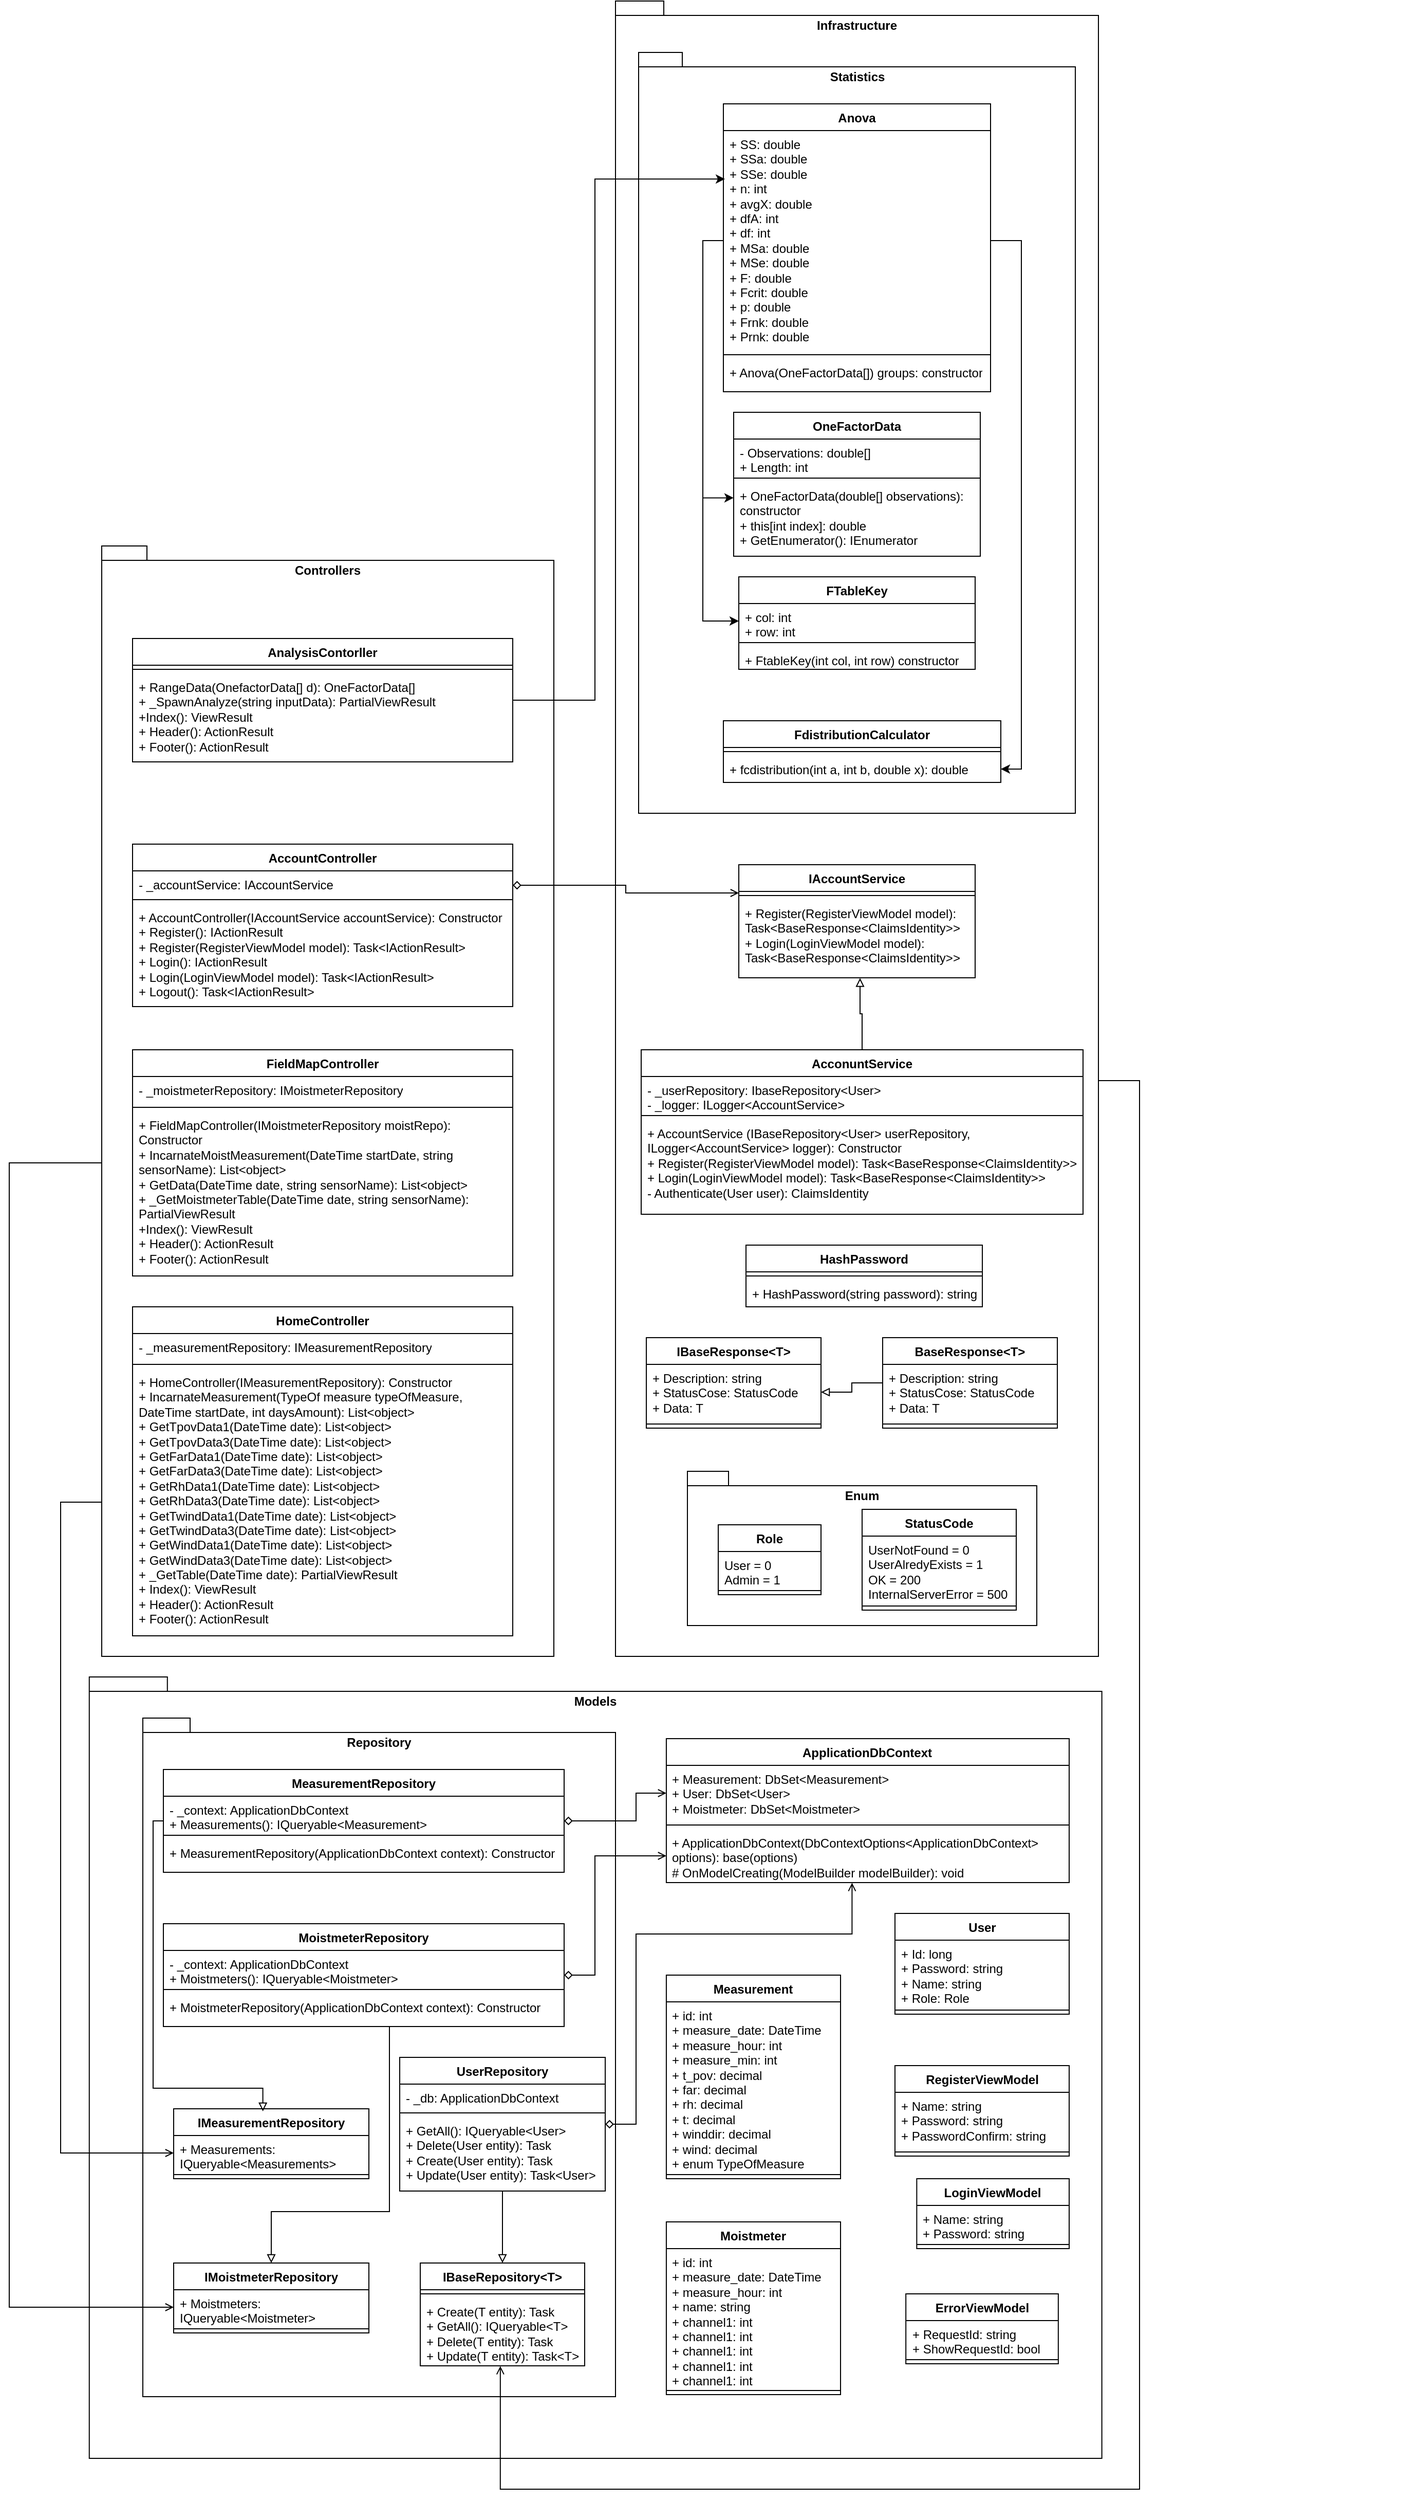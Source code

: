 <mxfile version="24.0.7" type="device">
  <diagram name="Страница — 1" id="k3Z_u_sf0qgLtZ2DlkZn">
    <mxGraphModel dx="2620" dy="2144" grid="1" gridSize="10" guides="1" tooltips="1" connect="1" arrows="1" fold="1" page="1" pageScale="1" pageWidth="827" pageHeight="1169" math="0" shadow="0">
      <root>
        <mxCell id="0" />
        <mxCell id="1" parent="0" />
        <mxCell id="XDjCzHebDbUMIGUtCSpz-79" value="" style="group" parent="1" vertex="1" connectable="0">
          <mxGeometry x="90" y="910" width="1240" height="760" as="geometry" />
        </mxCell>
        <mxCell id="c1LvxNHjl3KlKCbGbmdb-100" value="" style="group" parent="XDjCzHebDbUMIGUtCSpz-79" vertex="1" connectable="0">
          <mxGeometry x="181" width="1049" height="760" as="geometry" />
        </mxCell>
        <mxCell id="XDjCzHebDbUMIGUtCSpz-78" value="" style="group" parent="c1LvxNHjl3KlKCbGbmdb-100" vertex="1" connectable="0">
          <mxGeometry x="-233.111" width="985.424" height="760" as="geometry" />
        </mxCell>
        <mxCell id="c1LvxNHjl3KlKCbGbmdb-44" value="Models" style="shape=folder;fontStyle=1;spacingTop=10;tabWidth=40;tabHeight=14;tabPosition=left;html=1;whiteSpace=wrap;verticalAlign=top;" parent="XDjCzHebDbUMIGUtCSpz-78" vertex="1">
          <mxGeometry width="985.424" height="760" as="geometry" />
        </mxCell>
        <mxCell id="c1LvxNHjl3KlKCbGbmdb-45" value="ApplicationDbContext" style="swimlane;fontStyle=1;align=center;verticalAlign=top;childLayout=stackLayout;horizontal=1;startSize=26;horizontalStack=0;resizeParent=1;resizeParentMax=0;resizeLast=0;collapsible=1;marginBottom=0;whiteSpace=wrap;html=1;" parent="XDjCzHebDbUMIGUtCSpz-78" vertex="1">
          <mxGeometry x="561.586" y="60" width="392.051" height="140" as="geometry" />
        </mxCell>
        <mxCell id="c1LvxNHjl3KlKCbGbmdb-46" value="+ Measurement: DbSet&amp;lt;Measurement&amp;gt;&lt;br&gt;+ User: DbSet&amp;lt;User&amp;gt;&lt;br&gt;+ Moistmeter: DbSet&amp;lt;Moistmeter&amp;gt;" style="text;strokeColor=none;fillColor=none;align=left;verticalAlign=top;spacingLeft=4;spacingRight=4;overflow=hidden;rotatable=0;points=[[0,0.5],[1,0.5]];portConstraint=eastwest;whiteSpace=wrap;html=1;" parent="c1LvxNHjl3KlKCbGbmdb-45" vertex="1">
          <mxGeometry y="26" width="392.051" height="54" as="geometry" />
        </mxCell>
        <mxCell id="c1LvxNHjl3KlKCbGbmdb-47" value="" style="line;strokeWidth=1;fillColor=none;align=left;verticalAlign=middle;spacingTop=-1;spacingLeft=3;spacingRight=3;rotatable=0;labelPosition=right;points=[];portConstraint=eastwest;strokeColor=inherit;" parent="c1LvxNHjl3KlKCbGbmdb-45" vertex="1">
          <mxGeometry y="80" width="392.051" height="8" as="geometry" />
        </mxCell>
        <mxCell id="c1LvxNHjl3KlKCbGbmdb-48" value="+ ApplicationDbContext(DbContextOptions&amp;lt;ApplicationDbContext&amp;gt; options): base(options)&lt;br&gt;# OnModelCreating(ModelBuilder modelBuilder): void" style="text;strokeColor=none;fillColor=none;align=left;verticalAlign=top;spacingLeft=4;spacingRight=4;overflow=hidden;rotatable=0;points=[[0,0.5],[1,0.5]];portConstraint=eastwest;whiteSpace=wrap;html=1;" parent="c1LvxNHjl3KlKCbGbmdb-45" vertex="1">
          <mxGeometry y="88" width="392.051" height="52" as="geometry" />
        </mxCell>
        <mxCell id="c1LvxNHjl3KlKCbGbmdb-49" value="ErrorViewModel" style="swimlane;fontStyle=1;align=center;verticalAlign=top;childLayout=stackLayout;horizontal=1;startSize=26;horizontalStack=0;resizeParent=1;resizeParentMax=0;resizeLast=0;collapsible=1;marginBottom=0;whiteSpace=wrap;html=1;" parent="XDjCzHebDbUMIGUtCSpz-78" vertex="1">
          <mxGeometry x="794.701" y="600" width="148.343" height="68" as="geometry" />
        </mxCell>
        <mxCell id="c1LvxNHjl3KlKCbGbmdb-50" value="+ RequestId: string&lt;br&gt;+ ShowRequestId: bool" style="text;strokeColor=none;fillColor=none;align=left;verticalAlign=top;spacingLeft=4;spacingRight=4;overflow=hidden;rotatable=0;points=[[0,0.5],[1,0.5]];portConstraint=eastwest;whiteSpace=wrap;html=1;" parent="c1LvxNHjl3KlKCbGbmdb-49" vertex="1">
          <mxGeometry y="26" width="148.343" height="34" as="geometry" />
        </mxCell>
        <mxCell id="c1LvxNHjl3KlKCbGbmdb-51" value="" style="line;strokeWidth=1;fillColor=none;align=left;verticalAlign=middle;spacingTop=-1;spacingLeft=3;spacingRight=3;rotatable=0;labelPosition=right;points=[];portConstraint=eastwest;strokeColor=inherit;" parent="c1LvxNHjl3KlKCbGbmdb-49" vertex="1">
          <mxGeometry y="60" width="148.343" height="8" as="geometry" />
        </mxCell>
        <mxCell id="c1LvxNHjl3KlKCbGbmdb-53" value="LoginViewModel" style="swimlane;fontStyle=1;align=center;verticalAlign=top;childLayout=stackLayout;horizontal=1;startSize=26;horizontalStack=0;resizeParent=1;resizeParentMax=0;resizeLast=0;collapsible=1;marginBottom=0;whiteSpace=wrap;html=1;" parent="XDjCzHebDbUMIGUtCSpz-78" vertex="1">
          <mxGeometry x="805.291" y="488" width="148.343" height="68" as="geometry" />
        </mxCell>
        <mxCell id="c1LvxNHjl3KlKCbGbmdb-54" value="+ Name: string&lt;br&gt;+ Password: string" style="text;strokeColor=none;fillColor=none;align=left;verticalAlign=top;spacingLeft=4;spacingRight=4;overflow=hidden;rotatable=0;points=[[0,0.5],[1,0.5]];portConstraint=eastwest;whiteSpace=wrap;html=1;" parent="c1LvxNHjl3KlKCbGbmdb-53" vertex="1">
          <mxGeometry y="26" width="148.343" height="34" as="geometry" />
        </mxCell>
        <mxCell id="c1LvxNHjl3KlKCbGbmdb-55" value="" style="line;strokeWidth=1;fillColor=none;align=left;verticalAlign=middle;spacingTop=-1;spacingLeft=3;spacingRight=3;rotatable=0;labelPosition=right;points=[];portConstraint=eastwest;strokeColor=inherit;" parent="c1LvxNHjl3KlKCbGbmdb-53" vertex="1">
          <mxGeometry y="60" width="148.343" height="8" as="geometry" />
        </mxCell>
        <mxCell id="c1LvxNHjl3KlKCbGbmdb-56" value="Measurement" style="swimlane;fontStyle=1;align=center;verticalAlign=top;childLayout=stackLayout;horizontal=1;startSize=26;horizontalStack=0;resizeParent=1;resizeParentMax=0;resizeLast=0;collapsible=1;marginBottom=0;whiteSpace=wrap;html=1;" parent="XDjCzHebDbUMIGUtCSpz-78" vertex="1">
          <mxGeometry x="561.586" y="290" width="169.535" height="198" as="geometry">
            <mxRectangle x="30" y="336" width="120" height="30" as="alternateBounds" />
          </mxGeometry>
        </mxCell>
        <mxCell id="c1LvxNHjl3KlKCbGbmdb-57" value="+ id: int&lt;br&gt;+ measure_date: DateTime&lt;br&gt;+ measure_hour: int&lt;br&gt;+ measure_min: int&lt;br&gt;+ t_pov: decimal&lt;br&gt;+ far: decimal&lt;br&gt;+ rh: decimal&lt;br&gt;+ t: decimal&lt;br&gt;+ winddir: decimal&lt;br&gt;+ wind: decimal&lt;br&gt;+ enum TypeOfMeasure" style="text;strokeColor=none;fillColor=none;align=left;verticalAlign=top;spacingLeft=4;spacingRight=4;overflow=hidden;rotatable=0;points=[[0,0.5],[1,0.5]];portConstraint=eastwest;whiteSpace=wrap;html=1;" parent="c1LvxNHjl3KlKCbGbmdb-56" vertex="1">
          <mxGeometry y="26" width="169.535" height="164" as="geometry" />
        </mxCell>
        <mxCell id="c1LvxNHjl3KlKCbGbmdb-58" value="" style="line;strokeWidth=1;fillColor=none;align=left;verticalAlign=middle;spacingTop=-1;spacingLeft=3;spacingRight=3;rotatable=0;labelPosition=right;points=[];portConstraint=eastwest;strokeColor=inherit;" parent="c1LvxNHjl3KlKCbGbmdb-56" vertex="1">
          <mxGeometry y="190" width="169.535" height="8" as="geometry" />
        </mxCell>
        <mxCell id="c1LvxNHjl3KlKCbGbmdb-62" value="RegisterViewModel" style="swimlane;fontStyle=1;align=center;verticalAlign=top;childLayout=stackLayout;horizontal=1;startSize=26;horizontalStack=0;resizeParent=1;resizeParentMax=0;resizeLast=0;collapsible=1;marginBottom=0;whiteSpace=wrap;html=1;" parent="XDjCzHebDbUMIGUtCSpz-78" vertex="1">
          <mxGeometry x="784.101" y="378" width="169.535" height="88" as="geometry" />
        </mxCell>
        <mxCell id="c1LvxNHjl3KlKCbGbmdb-63" value="+ Name: string&lt;br&gt;+ Password: string&lt;br&gt;+ PasswordConfirm: string" style="text;strokeColor=none;fillColor=none;align=left;verticalAlign=top;spacingLeft=4;spacingRight=4;overflow=hidden;rotatable=0;points=[[0,0.5],[1,0.5]];portConstraint=eastwest;whiteSpace=wrap;html=1;" parent="c1LvxNHjl3KlKCbGbmdb-62" vertex="1">
          <mxGeometry y="26" width="169.535" height="54" as="geometry" />
        </mxCell>
        <mxCell id="c1LvxNHjl3KlKCbGbmdb-64" value="" style="line;strokeWidth=1;fillColor=none;align=left;verticalAlign=middle;spacingTop=-1;spacingLeft=3;spacingRight=3;rotatable=0;labelPosition=right;points=[];portConstraint=eastwest;strokeColor=inherit;" parent="c1LvxNHjl3KlKCbGbmdb-62" vertex="1">
          <mxGeometry y="80" width="169.535" height="8" as="geometry" />
        </mxCell>
        <mxCell id="c1LvxNHjl3KlKCbGbmdb-59" value="Moistmeter" style="swimlane;fontStyle=1;align=center;verticalAlign=top;childLayout=stackLayout;horizontal=1;startSize=26;horizontalStack=0;resizeParent=1;resizeParentMax=0;resizeLast=0;collapsible=1;marginBottom=0;whiteSpace=wrap;html=1;" parent="XDjCzHebDbUMIGUtCSpz-78" vertex="1">
          <mxGeometry x="561.588" y="530" width="169.535" height="168" as="geometry" />
        </mxCell>
        <mxCell id="c1LvxNHjl3KlKCbGbmdb-60" value="+ id: int&lt;br&gt;+ measure_date: DateTime&lt;br&gt;+ measure_hour: int&lt;br&gt;+ name: string&lt;br&gt;+ channel1: int&lt;br&gt;+ channel1: int&lt;br&gt;+ channel1: int&lt;br&gt;+ channel1: int&lt;br&gt;+ channel1: int" style="text;strokeColor=none;fillColor=none;align=left;verticalAlign=top;spacingLeft=4;spacingRight=4;overflow=hidden;rotatable=0;points=[[0,0.5],[1,0.5]];portConstraint=eastwest;whiteSpace=wrap;html=1;" parent="c1LvxNHjl3KlKCbGbmdb-59" vertex="1">
          <mxGeometry y="26" width="169.535" height="134" as="geometry" />
        </mxCell>
        <mxCell id="c1LvxNHjl3KlKCbGbmdb-61" value="" style="line;strokeWidth=1;fillColor=none;align=left;verticalAlign=middle;spacingTop=-1;spacingLeft=3;spacingRight=3;rotatable=0;labelPosition=right;points=[];portConstraint=eastwest;strokeColor=inherit;" parent="c1LvxNHjl3KlKCbGbmdb-59" vertex="1">
          <mxGeometry y="160" width="169.535" height="8" as="geometry" />
        </mxCell>
        <mxCell id="c1LvxNHjl3KlKCbGbmdb-65" value="User" style="swimlane;fontStyle=1;align=center;verticalAlign=top;childLayout=stackLayout;horizontal=1;startSize=26;horizontalStack=0;resizeParent=1;resizeParentMax=0;resizeLast=0;collapsible=1;marginBottom=0;whiteSpace=wrap;html=1;" parent="XDjCzHebDbUMIGUtCSpz-78" vertex="1">
          <mxGeometry x="784.101" y="230" width="169.535" height="98" as="geometry" />
        </mxCell>
        <mxCell id="c1LvxNHjl3KlKCbGbmdb-66" value="+ Id: long&lt;br&gt;+ Password: string&lt;br&gt;+ Name: string&lt;br&gt;+ Role: Role" style="text;strokeColor=none;fillColor=none;align=left;verticalAlign=top;spacingLeft=4;spacingRight=4;overflow=hidden;rotatable=0;points=[[0,0.5],[1,0.5]];portConstraint=eastwest;whiteSpace=wrap;html=1;" parent="c1LvxNHjl3KlKCbGbmdb-65" vertex="1">
          <mxGeometry y="26" width="169.535" height="64" as="geometry" />
        </mxCell>
        <mxCell id="c1LvxNHjl3KlKCbGbmdb-67" value="" style="line;strokeWidth=1;fillColor=none;align=left;verticalAlign=middle;spacingTop=-1;spacingLeft=3;spacingRight=3;rotatable=0;labelPosition=right;points=[];portConstraint=eastwest;strokeColor=inherit;" parent="c1LvxNHjl3KlKCbGbmdb-65" vertex="1">
          <mxGeometry y="90" width="169.535" height="8" as="geometry" />
        </mxCell>
        <mxCell id="c1LvxNHjl3KlKCbGbmdb-99" value="" style="group;strokeWidth=1;fillColor=none;" parent="XDjCzHebDbUMIGUtCSpz-79" vertex="1" connectable="0">
          <mxGeometry y="40" width="460" height="660" as="geometry" />
        </mxCell>
        <mxCell id="c1LvxNHjl3KlKCbGbmdb-68" value="Repository" style="shape=folder;fontStyle=1;spacingTop=10;tabWidth=40;tabHeight=14;tabPosition=left;html=1;whiteSpace=wrap;verticalAlign=top;" parent="c1LvxNHjl3KlKCbGbmdb-99" vertex="1">
          <mxGeometry width="460" height="660" as="geometry" />
        </mxCell>
        <mxCell id="c1LvxNHjl3KlKCbGbmdb-84" value="MeasurementRepository" style="swimlane;fontStyle=1;align=center;verticalAlign=top;childLayout=stackLayout;horizontal=1;startSize=26;horizontalStack=0;resizeParent=1;resizeParentMax=0;resizeLast=0;collapsible=1;marginBottom=0;whiteSpace=wrap;html=1;" parent="c1LvxNHjl3KlKCbGbmdb-99" vertex="1">
          <mxGeometry x="20" y="50" width="390" height="100" as="geometry">
            <mxRectangle x="35" y="370" width="180" height="30" as="alternateBounds" />
          </mxGeometry>
        </mxCell>
        <mxCell id="c1LvxNHjl3KlKCbGbmdb-85" value="- _context: ApplicationDbContext&lt;br&gt;+ Measurements(): IQueryable&amp;lt;Measurement&amp;gt;" style="text;strokeColor=none;fillColor=none;align=left;verticalAlign=top;spacingLeft=4;spacingRight=4;overflow=hidden;rotatable=0;points=[[0,0.5],[1,0.5]];portConstraint=eastwest;whiteSpace=wrap;html=1;" parent="c1LvxNHjl3KlKCbGbmdb-84" vertex="1">
          <mxGeometry y="26" width="390" height="34" as="geometry" />
        </mxCell>
        <mxCell id="c1LvxNHjl3KlKCbGbmdb-86" value="" style="line;strokeWidth=1;fillColor=none;align=left;verticalAlign=middle;spacingTop=-1;spacingLeft=3;spacingRight=3;rotatable=0;labelPosition=right;points=[];portConstraint=eastwest;strokeColor=inherit;" parent="c1LvxNHjl3KlKCbGbmdb-84" vertex="1">
          <mxGeometry y="60" width="390" height="8" as="geometry" />
        </mxCell>
        <mxCell id="c1LvxNHjl3KlKCbGbmdb-87" value="+ MeasurementRepository(ApplicationDbContext context): Constructor" style="text;strokeColor=none;fillColor=none;align=left;verticalAlign=top;spacingLeft=4;spacingRight=4;overflow=hidden;rotatable=0;points=[[0,0.5],[1,0.5]];portConstraint=eastwest;whiteSpace=wrap;html=1;" parent="c1LvxNHjl3KlKCbGbmdb-84" vertex="1">
          <mxGeometry y="68" width="390" height="32" as="geometry" />
        </mxCell>
        <mxCell id="c1LvxNHjl3KlKCbGbmdb-78" value="IMeasurementRepository" style="swimlane;fontStyle=1;align=center;verticalAlign=top;childLayout=stackLayout;horizontal=1;startSize=26;horizontalStack=0;resizeParent=1;resizeParentMax=0;resizeLast=0;collapsible=1;marginBottom=0;whiteSpace=wrap;html=1;" parent="c1LvxNHjl3KlKCbGbmdb-99" vertex="1">
          <mxGeometry x="30" y="380" width="190" height="68" as="geometry" />
        </mxCell>
        <mxCell id="c1LvxNHjl3KlKCbGbmdb-79" value="+ Measurements: IQueryable&amp;lt;Measurements&amp;gt;" style="text;strokeColor=none;fillColor=none;align=left;verticalAlign=top;spacingLeft=4;spacingRight=4;overflow=hidden;rotatable=0;points=[[0,0.5],[1,0.5]];portConstraint=eastwest;whiteSpace=wrap;html=1;" parent="c1LvxNHjl3KlKCbGbmdb-78" vertex="1">
          <mxGeometry y="26" width="190" height="34" as="geometry" />
        </mxCell>
        <mxCell id="c1LvxNHjl3KlKCbGbmdb-80" value="" style="line;strokeWidth=1;fillColor=none;align=left;verticalAlign=middle;spacingTop=-1;spacingLeft=3;spacingRight=3;rotatable=0;labelPosition=right;points=[];portConstraint=eastwest;strokeColor=inherit;" parent="c1LvxNHjl3KlKCbGbmdb-78" vertex="1">
          <mxGeometry y="60" width="190" height="8" as="geometry" />
        </mxCell>
        <mxCell id="c1LvxNHjl3KlKCbGbmdb-81" value="IMoistmeterRepository" style="swimlane;fontStyle=1;align=center;verticalAlign=top;childLayout=stackLayout;horizontal=1;startSize=26;horizontalStack=0;resizeParent=1;resizeParentMax=0;resizeLast=0;collapsible=1;marginBottom=0;whiteSpace=wrap;html=1;" parent="c1LvxNHjl3KlKCbGbmdb-99" vertex="1">
          <mxGeometry x="30" y="530" width="190" height="68" as="geometry" />
        </mxCell>
        <mxCell id="c1LvxNHjl3KlKCbGbmdb-82" value="+ Moistmeters: IQueryable&amp;lt;Moistmeter&amp;gt;" style="text;strokeColor=none;fillColor=none;align=left;verticalAlign=top;spacingLeft=4;spacingRight=4;overflow=hidden;rotatable=0;points=[[0,0.5],[1,0.5]];portConstraint=eastwest;whiteSpace=wrap;html=1;" parent="c1LvxNHjl3KlKCbGbmdb-81" vertex="1">
          <mxGeometry y="26" width="190" height="34" as="geometry" />
        </mxCell>
        <mxCell id="c1LvxNHjl3KlKCbGbmdb-83" value="" style="line;strokeWidth=1;fillColor=none;align=left;verticalAlign=middle;spacingTop=-1;spacingLeft=3;spacingRight=3;rotatable=0;labelPosition=right;points=[];portConstraint=eastwest;strokeColor=inherit;" parent="c1LvxNHjl3KlKCbGbmdb-81" vertex="1">
          <mxGeometry y="60" width="190" height="8" as="geometry" />
        </mxCell>
        <mxCell id="XDjCzHebDbUMIGUtCSpz-92" style="edgeStyle=orthogonalEdgeStyle;rounded=0;orthogonalLoop=1;jettySize=auto;html=1;endArrow=block;endFill=0;" parent="c1LvxNHjl3KlKCbGbmdb-99" source="c1LvxNHjl3KlKCbGbmdb-92" target="c1LvxNHjl3KlKCbGbmdb-72" edge="1">
          <mxGeometry relative="1" as="geometry" />
        </mxCell>
        <mxCell id="c1LvxNHjl3KlKCbGbmdb-92" value="UserRepository" style="swimlane;fontStyle=1;align=center;verticalAlign=top;childLayout=stackLayout;horizontal=1;startSize=26;horizontalStack=0;resizeParent=1;resizeParentMax=0;resizeLast=0;collapsible=1;marginBottom=0;whiteSpace=wrap;html=1;" parent="c1LvxNHjl3KlKCbGbmdb-99" vertex="1">
          <mxGeometry x="250" y="330" width="200" height="130" as="geometry" />
        </mxCell>
        <mxCell id="c1LvxNHjl3KlKCbGbmdb-93" value="- _db: ApplicationDbContext" style="text;strokeColor=none;fillColor=none;align=left;verticalAlign=top;spacingLeft=4;spacingRight=4;overflow=hidden;rotatable=0;points=[[0,0.5],[1,0.5]];portConstraint=eastwest;whiteSpace=wrap;html=1;" parent="c1LvxNHjl3KlKCbGbmdb-92" vertex="1">
          <mxGeometry y="26" width="200" height="24" as="geometry" />
        </mxCell>
        <mxCell id="c1LvxNHjl3KlKCbGbmdb-94" value="" style="line;strokeWidth=1;fillColor=none;align=left;verticalAlign=middle;spacingTop=-1;spacingLeft=3;spacingRight=3;rotatable=0;labelPosition=right;points=[];portConstraint=eastwest;strokeColor=inherit;" parent="c1LvxNHjl3KlKCbGbmdb-92" vertex="1">
          <mxGeometry y="50" width="200" height="8" as="geometry" />
        </mxCell>
        <mxCell id="c1LvxNHjl3KlKCbGbmdb-95" value="+ GetAll(): IQueryable&amp;lt;User&amp;gt;&lt;br&gt;+ Delete(User entity): Task&lt;br&gt;+ Create(User entity): Task&lt;br&gt;+ Update(User entity): Task&amp;lt;User&amp;gt;" style="text;strokeColor=none;fillColor=none;align=left;verticalAlign=top;spacingLeft=4;spacingRight=4;overflow=hidden;rotatable=0;points=[[0,0.5],[1,0.5]];portConstraint=eastwest;whiteSpace=wrap;html=1;" parent="c1LvxNHjl3KlKCbGbmdb-92" vertex="1">
          <mxGeometry y="58" width="200" height="72" as="geometry" />
        </mxCell>
        <mxCell id="c1LvxNHjl3KlKCbGbmdb-72" value="IBaseRepository&amp;lt;T&amp;gt;" style="swimlane;fontStyle=1;align=center;verticalAlign=top;childLayout=stackLayout;horizontal=1;startSize=26;horizontalStack=0;resizeParent=1;resizeParentMax=0;resizeLast=0;collapsible=1;marginBottom=0;whiteSpace=wrap;html=1;" parent="c1LvxNHjl3KlKCbGbmdb-99" vertex="1">
          <mxGeometry x="270" y="530" width="160" height="100" as="geometry" />
        </mxCell>
        <mxCell id="c1LvxNHjl3KlKCbGbmdb-73" value="" style="line;strokeWidth=1;fillColor=none;align=left;verticalAlign=middle;spacingTop=-1;spacingLeft=3;spacingRight=3;rotatable=0;labelPosition=right;points=[];portConstraint=eastwest;strokeColor=inherit;" parent="c1LvxNHjl3KlKCbGbmdb-72" vertex="1">
          <mxGeometry y="26" width="160" height="8" as="geometry" />
        </mxCell>
        <mxCell id="c1LvxNHjl3KlKCbGbmdb-74" value="+ Create(T entity): Task&lt;br&gt;+ GetAll(): IQueryable&amp;lt;T&amp;gt;&lt;br&gt;+ Delete(T entity): Task&lt;br&gt;+ Update(T entity): Task&amp;lt;T&amp;gt;" style="text;strokeColor=none;fillColor=none;align=left;verticalAlign=top;spacingLeft=4;spacingRight=4;overflow=hidden;rotatable=0;points=[[0,0.5],[1,0.5]];portConstraint=eastwest;whiteSpace=wrap;html=1;" parent="c1LvxNHjl3KlKCbGbmdb-72" vertex="1">
          <mxGeometry y="34" width="160" height="66" as="geometry" />
        </mxCell>
        <mxCell id="XDjCzHebDbUMIGUtCSpz-91" style="edgeStyle=orthogonalEdgeStyle;rounded=0;orthogonalLoop=1;jettySize=auto;html=1;endArrow=block;endFill=0;" parent="c1LvxNHjl3KlKCbGbmdb-99" source="c1LvxNHjl3KlKCbGbmdb-88" target="c1LvxNHjl3KlKCbGbmdb-81" edge="1">
          <mxGeometry relative="1" as="geometry">
            <Array as="points">
              <mxPoint x="240" y="480" />
              <mxPoint x="125" y="480" />
            </Array>
          </mxGeometry>
        </mxCell>
        <mxCell id="c1LvxNHjl3KlKCbGbmdb-88" value="MoistmeterRepository" style="swimlane;fontStyle=1;align=center;verticalAlign=top;childLayout=stackLayout;horizontal=1;startSize=26;horizontalStack=0;resizeParent=1;resizeParentMax=0;resizeLast=0;collapsible=1;marginBottom=0;whiteSpace=wrap;html=1;" parent="c1LvxNHjl3KlKCbGbmdb-99" vertex="1">
          <mxGeometry x="20" y="200" width="390" height="100" as="geometry" />
        </mxCell>
        <mxCell id="c1LvxNHjl3KlKCbGbmdb-89" value="- _context: ApplicationDbContext&lt;br&gt;+ Moistmeters(): IQueryable&amp;lt;Moistmeter&amp;gt;" style="text;strokeColor=none;fillColor=none;align=left;verticalAlign=top;spacingLeft=4;spacingRight=4;overflow=hidden;rotatable=0;points=[[0,0.5],[1,0.5]];portConstraint=eastwest;whiteSpace=wrap;html=1;" parent="c1LvxNHjl3KlKCbGbmdb-88" vertex="1">
          <mxGeometry y="26" width="390" height="34" as="geometry" />
        </mxCell>
        <mxCell id="c1LvxNHjl3KlKCbGbmdb-90" value="" style="line;strokeWidth=1;fillColor=none;align=left;verticalAlign=middle;spacingTop=-1;spacingLeft=3;spacingRight=3;rotatable=0;labelPosition=right;points=[];portConstraint=eastwest;strokeColor=inherit;" parent="c1LvxNHjl3KlKCbGbmdb-88" vertex="1">
          <mxGeometry y="60" width="390" height="8" as="geometry" />
        </mxCell>
        <mxCell id="c1LvxNHjl3KlKCbGbmdb-91" value="+ MoistmeterRepository(ApplicationDbContext context): Constructor" style="text;strokeColor=none;fillColor=none;align=left;verticalAlign=top;spacingLeft=4;spacingRight=4;overflow=hidden;rotatable=0;points=[[0,0.5],[1,0.5]];portConstraint=eastwest;whiteSpace=wrap;html=1;" parent="c1LvxNHjl3KlKCbGbmdb-88" vertex="1">
          <mxGeometry y="68" width="390" height="32" as="geometry" />
        </mxCell>
        <mxCell id="XDjCzHebDbUMIGUtCSpz-90" style="edgeStyle=orthogonalEdgeStyle;rounded=0;orthogonalLoop=1;jettySize=auto;html=1;entryX=0.457;entryY=0.036;entryDx=0;entryDy=0;entryPerimeter=0;endArrow=block;endFill=0;" parent="c1LvxNHjl3KlKCbGbmdb-99" source="c1LvxNHjl3KlKCbGbmdb-84" target="c1LvxNHjl3KlKCbGbmdb-78" edge="1">
          <mxGeometry relative="1" as="geometry">
            <Array as="points">
              <mxPoint x="10" y="100" />
              <mxPoint x="10" y="360" />
              <mxPoint x="117" y="360" />
            </Array>
          </mxGeometry>
        </mxCell>
        <mxCell id="XDjCzHebDbUMIGUtCSpz-93" style="edgeStyle=orthogonalEdgeStyle;rounded=0;orthogonalLoop=1;jettySize=auto;html=1;endArrow=open;endFill=0;startArrow=diamond;startFill=0;" parent="XDjCzHebDbUMIGUtCSpz-79" source="c1LvxNHjl3KlKCbGbmdb-84" target="c1LvxNHjl3KlKCbGbmdb-46" edge="1">
          <mxGeometry relative="1" as="geometry">
            <Array as="points">
              <mxPoint x="480" y="140" />
              <mxPoint x="480" y="113" />
            </Array>
          </mxGeometry>
        </mxCell>
        <mxCell id="XDjCzHebDbUMIGUtCSpz-94" style="edgeStyle=orthogonalEdgeStyle;rounded=0;orthogonalLoop=1;jettySize=auto;html=1;endArrow=open;endFill=0;startArrow=diamond;startFill=0;" parent="XDjCzHebDbUMIGUtCSpz-79" source="c1LvxNHjl3KlKCbGbmdb-88" target="c1LvxNHjl3KlKCbGbmdb-48" edge="1">
          <mxGeometry relative="1" as="geometry">
            <Array as="points">
              <mxPoint x="440" y="290" />
              <mxPoint x="440" y="174" />
            </Array>
          </mxGeometry>
        </mxCell>
        <mxCell id="XDjCzHebDbUMIGUtCSpz-95" style="edgeStyle=orthogonalEdgeStyle;rounded=0;orthogonalLoop=1;jettySize=auto;html=1;entryX=0.461;entryY=1.004;entryDx=0;entryDy=0;entryPerimeter=0;endArrow=open;endFill=0;startArrow=diamond;startFill=0;" parent="XDjCzHebDbUMIGUtCSpz-79" source="c1LvxNHjl3KlKCbGbmdb-92" target="c1LvxNHjl3KlKCbGbmdb-48" edge="1">
          <mxGeometry relative="1" as="geometry">
            <Array as="points">
              <mxPoint x="480" y="435" />
              <mxPoint x="480" y="250" />
              <mxPoint x="690" y="250" />
            </Array>
          </mxGeometry>
        </mxCell>
        <mxCell id="XDjCzHebDbUMIGUtCSpz-84" style="edgeStyle=orthogonalEdgeStyle;rounded=0;orthogonalLoop=1;jettySize=auto;html=1;entryX=0;entryY=0.5;entryDx=0;entryDy=0;endArrow=open;endFill=0;startArrow=diamond;startFill=0;" parent="1" source="c1LvxNHjl3KlKCbGbmdb-12" target="c1LvxNHjl3KlKCbGbmdb-82" edge="1">
          <mxGeometry relative="1" as="geometry">
            <Array as="points">
              <mxPoint x="-40" y="410" />
              <mxPoint x="-40" y="1523" />
            </Array>
          </mxGeometry>
        </mxCell>
        <mxCell id="XDjCzHebDbUMIGUtCSpz-85" style="edgeStyle=orthogonalEdgeStyle;rounded=0;orthogonalLoop=1;jettySize=auto;html=1;entryX=0;entryY=0.5;entryDx=0;entryDy=0;endArrow=open;endFill=0;startArrow=diamond;startFill=0;" parent="1" source="c1LvxNHjl3KlKCbGbmdb-11" target="c1LvxNHjl3KlKCbGbmdb-79" edge="1">
          <mxGeometry relative="1" as="geometry">
            <Array as="points">
              <mxPoint x="10" y="740" />
              <mxPoint x="10" y="1373" />
            </Array>
          </mxGeometry>
        </mxCell>
        <mxCell id="XDjCzHebDbUMIGUtCSpz-96" style="edgeStyle=orthogonalEdgeStyle;rounded=0;orthogonalLoop=1;jettySize=auto;html=1;entryX=0.487;entryY=1.003;entryDx=0;entryDy=0;entryPerimeter=0;endArrow=open;endFill=0;startArrow=diamond;startFill=0;" parent="1" source="c1LvxNHjl3KlKCbGbmdb-26" target="c1LvxNHjl3KlKCbGbmdb-74" edge="1">
          <mxGeometry relative="1" as="geometry">
            <Array as="points">
              <mxPoint x="1060" y="330" />
              <mxPoint x="1060" y="1700" />
              <mxPoint x="438" y="1700" />
            </Array>
          </mxGeometry>
        </mxCell>
        <mxCell id="c1LvxNHjl3KlKCbGbmdb-16" value="Infrastructure" style="shape=folder;fontStyle=1;spacingTop=10;tabWidth=40;tabHeight=14;tabPosition=left;html=1;whiteSpace=wrap;verticalAlign=top;" parent="1" vertex="1">
          <mxGeometry x="550" y="-720" width="470" height="1610" as="geometry" />
        </mxCell>
        <mxCell id="c1LvxNHjl3KlKCbGbmdb-25" value="" style="group" parent="1" vertex="1" connectable="0">
          <mxGeometry x="620" y="710" width="340" height="150" as="geometry" />
        </mxCell>
        <mxCell id="c1LvxNHjl3KlKCbGbmdb-21" value="Enum" style="shape=folder;fontStyle=1;spacingTop=10;tabWidth=40;tabHeight=14;tabPosition=left;html=1;whiteSpace=wrap;verticalAlign=top;" parent="c1LvxNHjl3KlKCbGbmdb-25" vertex="1">
          <mxGeometry width="340" height="150" as="geometry" />
        </mxCell>
        <mxCell id="c1LvxNHjl3KlKCbGbmdb-22" value="StatusCode" style="swimlane;fontStyle=1;align=center;verticalAlign=top;childLayout=stackLayout;horizontal=1;startSize=26;horizontalStack=0;resizeParent=1;resizeParentMax=0;resizeLast=0;collapsible=1;marginBottom=0;whiteSpace=wrap;html=1;" parent="c1LvxNHjl3KlKCbGbmdb-25" vertex="1">
          <mxGeometry x="170" y="37" width="150" height="98" as="geometry" />
        </mxCell>
        <mxCell id="c1LvxNHjl3KlKCbGbmdb-23" value="UserNotFound = 0&lt;br&gt;UserAlredyExists = 1&lt;br&gt;OK = 200&lt;br&gt;InternalServerError = 500" style="text;strokeColor=none;fillColor=none;align=left;verticalAlign=top;spacingLeft=4;spacingRight=4;overflow=hidden;rotatable=0;points=[[0,0.5],[1,0.5]];portConstraint=eastwest;whiteSpace=wrap;html=1;" parent="c1LvxNHjl3KlKCbGbmdb-22" vertex="1">
          <mxGeometry y="26" width="150" height="64" as="geometry" />
        </mxCell>
        <mxCell id="c1LvxNHjl3KlKCbGbmdb-24" value="" style="line;strokeWidth=1;fillColor=none;align=left;verticalAlign=middle;spacingTop=-1;spacingLeft=3;spacingRight=3;rotatable=0;labelPosition=right;points=[];portConstraint=eastwest;strokeColor=inherit;" parent="c1LvxNHjl3KlKCbGbmdb-22" vertex="1">
          <mxGeometry y="90" width="150" height="8" as="geometry" />
        </mxCell>
        <mxCell id="c1LvxNHjl3KlKCbGbmdb-17" value="Role" style="swimlane;fontStyle=1;align=center;verticalAlign=top;childLayout=stackLayout;horizontal=1;startSize=26;horizontalStack=0;resizeParent=1;resizeParentMax=0;resizeLast=0;collapsible=1;marginBottom=0;whiteSpace=wrap;html=1;" parent="c1LvxNHjl3KlKCbGbmdb-25" vertex="1">
          <mxGeometry x="30" y="52" width="100" height="68" as="geometry" />
        </mxCell>
        <mxCell id="c1LvxNHjl3KlKCbGbmdb-18" value="User = 0&lt;br&gt;Admin = 1" style="text;strokeColor=none;fillColor=none;align=left;verticalAlign=top;spacingLeft=4;spacingRight=4;overflow=hidden;rotatable=0;points=[[0,0.5],[1,0.5]];portConstraint=eastwest;whiteSpace=wrap;html=1;" parent="c1LvxNHjl3KlKCbGbmdb-17" vertex="1">
          <mxGeometry y="26" width="100" height="34" as="geometry" />
        </mxCell>
        <mxCell id="c1LvxNHjl3KlKCbGbmdb-19" value="" style="line;strokeWidth=1;fillColor=none;align=left;verticalAlign=middle;spacingTop=-1;spacingLeft=3;spacingRight=3;rotatable=0;labelPosition=right;points=[];portConstraint=eastwest;strokeColor=inherit;" parent="c1LvxNHjl3KlKCbGbmdb-17" vertex="1">
          <mxGeometry y="60" width="100" height="8" as="geometry" />
        </mxCell>
        <mxCell id="c1LvxNHjl3KlKCbGbmdb-26" value="AcconuntService" style="swimlane;fontStyle=1;align=center;verticalAlign=top;childLayout=stackLayout;horizontal=1;startSize=26;horizontalStack=0;resizeParent=1;resizeParentMax=0;resizeLast=0;collapsible=1;marginBottom=0;whiteSpace=wrap;html=1;" parent="1" vertex="1">
          <mxGeometry x="575" y="300" width="430" height="160" as="geometry" />
        </mxCell>
        <mxCell id="c1LvxNHjl3KlKCbGbmdb-27" value="- _userRepository: IbaseRepository&amp;lt;User&amp;gt;&lt;br&gt;- _logger: ILogger&amp;lt;AccountService&amp;gt;" style="text;strokeColor=none;fillColor=none;align=left;verticalAlign=top;spacingLeft=4;spacingRight=4;overflow=hidden;rotatable=0;points=[[0,0.5],[1,0.5]];portConstraint=eastwest;whiteSpace=wrap;html=1;" parent="c1LvxNHjl3KlKCbGbmdb-26" vertex="1">
          <mxGeometry y="26" width="430" height="34" as="geometry" />
        </mxCell>
        <mxCell id="c1LvxNHjl3KlKCbGbmdb-28" value="" style="line;strokeWidth=1;fillColor=none;align=left;verticalAlign=middle;spacingTop=-1;spacingLeft=3;spacingRight=3;rotatable=0;labelPosition=right;points=[];portConstraint=eastwest;strokeColor=inherit;" parent="c1LvxNHjl3KlKCbGbmdb-26" vertex="1">
          <mxGeometry y="60" width="430" height="8" as="geometry" />
        </mxCell>
        <mxCell id="c1LvxNHjl3KlKCbGbmdb-29" value="+ AccountService (IBaseRepository&amp;lt;User&amp;gt; userRepository, ILogger&amp;lt;AccountService&amp;gt; logger): Constructor&lt;br&gt;+ Register(RegisterViewModel model): Task&amp;lt;BaseResponse&amp;lt;ClaimsIdentity&amp;gt;&amp;gt;&lt;br&gt;+ Login(LoginViewModel model): Task&amp;lt;BaseResponse&amp;lt;ClaimsIdentity&amp;gt;&amp;gt;&lt;br&gt;- Authenticate(User user): ClaimsIdentity" style="text;strokeColor=none;fillColor=none;align=left;verticalAlign=top;spacingLeft=4;spacingRight=4;overflow=hidden;rotatable=0;points=[[0,0.5],[1,0.5]];portConstraint=eastwest;whiteSpace=wrap;html=1;" parent="c1LvxNHjl3KlKCbGbmdb-26" vertex="1">
          <mxGeometry y="68" width="430" height="92" as="geometry" />
        </mxCell>
        <mxCell id="XDjCzHebDbUMIGUtCSpz-97" style="edgeStyle=orthogonalEdgeStyle;rounded=0;orthogonalLoop=1;jettySize=auto;html=1;endArrow=block;endFill=0;" parent="1" source="c1LvxNHjl3KlKCbGbmdb-30" target="c1LvxNHjl3KlKCbGbmdb-35" edge="1">
          <mxGeometry relative="1" as="geometry" />
        </mxCell>
        <mxCell id="c1LvxNHjl3KlKCbGbmdb-30" value="BaseResponse&amp;lt;T&amp;gt;" style="swimlane;fontStyle=1;align=center;verticalAlign=top;childLayout=stackLayout;horizontal=1;startSize=26;horizontalStack=0;resizeParent=1;resizeParentMax=0;resizeLast=0;collapsible=1;marginBottom=0;whiteSpace=wrap;html=1;" parent="1" vertex="1">
          <mxGeometry x="810" y="580" width="170" height="88" as="geometry" />
        </mxCell>
        <mxCell id="c1LvxNHjl3KlKCbGbmdb-31" value="+ Description: string&lt;br&gt;+ StatusCose: StatusCode&lt;br&gt;+ Data: T" style="text;strokeColor=none;fillColor=none;align=left;verticalAlign=top;spacingLeft=4;spacingRight=4;overflow=hidden;rotatable=0;points=[[0,0.5],[1,0.5]];portConstraint=eastwest;whiteSpace=wrap;html=1;" parent="c1LvxNHjl3KlKCbGbmdb-30" vertex="1">
          <mxGeometry y="26" width="170" height="54" as="geometry" />
        </mxCell>
        <mxCell id="c1LvxNHjl3KlKCbGbmdb-32" value="" style="line;strokeWidth=1;fillColor=none;align=left;verticalAlign=middle;spacingTop=-1;spacingLeft=3;spacingRight=3;rotatable=0;labelPosition=right;points=[];portConstraint=eastwest;strokeColor=inherit;" parent="c1LvxNHjl3KlKCbGbmdb-30" vertex="1">
          <mxGeometry y="80" width="170" height="8" as="geometry" />
        </mxCell>
        <mxCell id="c1LvxNHjl3KlKCbGbmdb-34" value="IBaseResponse&amp;lt;T&amp;gt;" style="swimlane;fontStyle=1;align=center;verticalAlign=top;childLayout=stackLayout;horizontal=1;startSize=26;horizontalStack=0;resizeParent=1;resizeParentMax=0;resizeLast=0;collapsible=1;marginBottom=0;whiteSpace=wrap;html=1;" parent="1" vertex="1">
          <mxGeometry x="580" y="580" width="170" height="88" as="geometry" />
        </mxCell>
        <mxCell id="c1LvxNHjl3KlKCbGbmdb-35" value="+ Description: string&lt;br&gt;+ StatusCose: StatusCode&lt;br&gt;+ Data: T" style="text;strokeColor=none;fillColor=none;align=left;verticalAlign=top;spacingLeft=4;spacingRight=4;overflow=hidden;rotatable=0;points=[[0,0.5],[1,0.5]];portConstraint=eastwest;whiteSpace=wrap;html=1;" parent="c1LvxNHjl3KlKCbGbmdb-34" vertex="1">
          <mxGeometry y="26" width="170" height="54" as="geometry" />
        </mxCell>
        <mxCell id="c1LvxNHjl3KlKCbGbmdb-36" value="" style="line;strokeWidth=1;fillColor=none;align=left;verticalAlign=middle;spacingTop=-1;spacingLeft=3;spacingRight=3;rotatable=0;labelPosition=right;points=[];portConstraint=eastwest;strokeColor=inherit;" parent="c1LvxNHjl3KlKCbGbmdb-34" vertex="1">
          <mxGeometry y="80" width="170" height="8" as="geometry" />
        </mxCell>
        <mxCell id="c1LvxNHjl3KlKCbGbmdb-37" value="HashPassword" style="swimlane;fontStyle=1;align=center;verticalAlign=top;childLayout=stackLayout;horizontal=1;startSize=26;horizontalStack=0;resizeParent=1;resizeParentMax=0;resizeLast=0;collapsible=1;marginBottom=0;whiteSpace=wrap;html=1;" parent="1" vertex="1">
          <mxGeometry x="677" y="490" width="230" height="60" as="geometry" />
        </mxCell>
        <mxCell id="c1LvxNHjl3KlKCbGbmdb-39" value="" style="line;strokeWidth=1;fillColor=none;align=left;verticalAlign=middle;spacingTop=-1;spacingLeft=3;spacingRight=3;rotatable=0;labelPosition=right;points=[];portConstraint=eastwest;strokeColor=inherit;" parent="c1LvxNHjl3KlKCbGbmdb-37" vertex="1">
          <mxGeometry y="26" width="230" height="8" as="geometry" />
        </mxCell>
        <mxCell id="c1LvxNHjl3KlKCbGbmdb-40" value="+ HashPassword(string password): string" style="text;strokeColor=none;fillColor=none;align=left;verticalAlign=top;spacingLeft=4;spacingRight=4;overflow=hidden;rotatable=0;points=[[0,0.5],[1,0.5]];portConstraint=eastwest;whiteSpace=wrap;html=1;" parent="c1LvxNHjl3KlKCbGbmdb-37" vertex="1">
          <mxGeometry y="34" width="230" height="26" as="geometry" />
        </mxCell>
        <mxCell id="c1LvxNHjl3KlKCbGbmdb-41" value="IAccountService" style="swimlane;fontStyle=1;align=center;verticalAlign=top;childLayout=stackLayout;horizontal=1;startSize=26;horizontalStack=0;resizeParent=1;resizeParentMax=0;resizeLast=0;collapsible=1;marginBottom=0;whiteSpace=wrap;html=1;" parent="1" vertex="1">
          <mxGeometry x="670" y="120" width="230" height="110" as="geometry" />
        </mxCell>
        <mxCell id="c1LvxNHjl3KlKCbGbmdb-42" value="" style="line;strokeWidth=1;fillColor=none;align=left;verticalAlign=middle;spacingTop=-1;spacingLeft=3;spacingRight=3;rotatable=0;labelPosition=right;points=[];portConstraint=eastwest;strokeColor=inherit;" parent="c1LvxNHjl3KlKCbGbmdb-41" vertex="1">
          <mxGeometry y="26" width="230" height="8" as="geometry" />
        </mxCell>
        <mxCell id="c1LvxNHjl3KlKCbGbmdb-43" value="+ Register(RegisterViewModel model): Task&amp;lt;BaseResponse&amp;lt;ClaimsIdentity&amp;gt;&amp;gt;&lt;br&gt;+ Login(LoginViewModel model): Task&amp;lt;BaseResponse&amp;lt;ClaimsIdentity&amp;gt;&amp;gt;" style="text;strokeColor=none;fillColor=none;align=left;verticalAlign=top;spacingLeft=4;spacingRight=4;overflow=hidden;rotatable=0;points=[[0,0.5],[1,0.5]];portConstraint=eastwest;whiteSpace=wrap;html=1;" parent="c1LvxNHjl3KlKCbGbmdb-41" vertex="1">
          <mxGeometry y="34" width="230" height="76" as="geometry" />
        </mxCell>
        <mxCell id="XDjCzHebDbUMIGUtCSpz-98" style="edgeStyle=orthogonalEdgeStyle;rounded=0;orthogonalLoop=1;jettySize=auto;html=1;entryX=0.513;entryY=1.003;entryDx=0;entryDy=0;entryPerimeter=0;endArrow=block;endFill=0;" parent="1" source="c1LvxNHjl3KlKCbGbmdb-26" target="c1LvxNHjl3KlKCbGbmdb-43" edge="1">
          <mxGeometry relative="1" as="geometry" />
        </mxCell>
        <mxCell id="c1LvxNHjl3KlKCbGbmdb-6" value="Controllers" style="shape=folder;fontStyle=1;spacingTop=10;tabWidth=40;tabHeight=14;tabPosition=left;html=1;whiteSpace=wrap;verticalAlign=top;" parent="1" vertex="1">
          <mxGeometry x="50" y="-190" width="440" height="1080" as="geometry" />
        </mxCell>
        <mxCell id="c1LvxNHjl3KlKCbGbmdb-2" value="AccountController" style="swimlane;fontStyle=1;align=center;verticalAlign=top;childLayout=stackLayout;horizontal=1;startSize=26;horizontalStack=0;resizeParent=1;resizeParentMax=0;resizeLast=0;collapsible=1;marginBottom=0;whiteSpace=wrap;html=1;" parent="1" vertex="1">
          <mxGeometry x="80" y="100" width="370" height="158" as="geometry" />
        </mxCell>
        <mxCell id="c1LvxNHjl3KlKCbGbmdb-3" value="- _accountService: IAccountService" style="text;strokeColor=none;fillColor=none;align=left;verticalAlign=top;spacingLeft=4;spacingRight=4;overflow=hidden;rotatable=0;points=[[0,0.5],[1,0.5]];portConstraint=eastwest;whiteSpace=wrap;html=1;" parent="c1LvxNHjl3KlKCbGbmdb-2" vertex="1">
          <mxGeometry y="26" width="370" height="24" as="geometry" />
        </mxCell>
        <mxCell id="c1LvxNHjl3KlKCbGbmdb-4" value="" style="line;strokeWidth=1;fillColor=none;align=left;verticalAlign=middle;spacingTop=-1;spacingLeft=3;spacingRight=3;rotatable=0;labelPosition=right;points=[];portConstraint=eastwest;strokeColor=inherit;" parent="c1LvxNHjl3KlKCbGbmdb-2" vertex="1">
          <mxGeometry y="50" width="370" height="8" as="geometry" />
        </mxCell>
        <mxCell id="c1LvxNHjl3KlKCbGbmdb-5" value="+ AccountController(IAccountService accountService): Constructor&lt;br&gt;+ Register(): IActionResult&lt;br&gt;+ Register(RegisterViewModel model): Task&amp;lt;IActionResult&amp;gt;&lt;br&gt;+ Login(): IActionResult&lt;br&gt;+ Login(LoginViewModel model): Task&amp;lt;IActionResult&amp;gt;&lt;br&gt;+ Logout(): Task&amp;lt;IActionResult&amp;gt;" style="text;strokeColor=none;fillColor=none;align=left;verticalAlign=top;spacingLeft=4;spacingRight=4;overflow=hidden;rotatable=0;points=[[0,0.5],[1,0.5]];portConstraint=eastwest;whiteSpace=wrap;html=1;" parent="c1LvxNHjl3KlKCbGbmdb-2" vertex="1">
          <mxGeometry y="58" width="370" height="100" as="geometry" />
        </mxCell>
        <mxCell id="c1LvxNHjl3KlKCbGbmdb-12" value="FieldMapController" style="swimlane;fontStyle=1;align=center;verticalAlign=top;childLayout=stackLayout;horizontal=1;startSize=26;horizontalStack=0;resizeParent=1;resizeParentMax=0;resizeLast=0;collapsible=1;marginBottom=0;whiteSpace=wrap;html=1;" parent="1" vertex="1">
          <mxGeometry x="80" y="300" width="370" height="220" as="geometry" />
        </mxCell>
        <mxCell id="c1LvxNHjl3KlKCbGbmdb-13" value="- _moistmeterRepository: IMoistmeterRepository" style="text;strokeColor=none;fillColor=none;align=left;verticalAlign=top;spacingLeft=4;spacingRight=4;overflow=hidden;rotatable=0;points=[[0,0.5],[1,0.5]];portConstraint=eastwest;whiteSpace=wrap;html=1;" parent="c1LvxNHjl3KlKCbGbmdb-12" vertex="1">
          <mxGeometry y="26" width="370" height="26" as="geometry" />
        </mxCell>
        <mxCell id="c1LvxNHjl3KlKCbGbmdb-14" value="" style="line;strokeWidth=1;fillColor=none;align=left;verticalAlign=middle;spacingTop=-1;spacingLeft=3;spacingRight=3;rotatable=0;labelPosition=right;points=[];portConstraint=eastwest;strokeColor=inherit;" parent="c1LvxNHjl3KlKCbGbmdb-12" vertex="1">
          <mxGeometry y="52" width="370" height="8" as="geometry" />
        </mxCell>
        <mxCell id="c1LvxNHjl3KlKCbGbmdb-15" value="+ FieldMapController(IMoistmeterRepository moistRepo): Constructor&lt;br&gt;+ IncarnateMoistMeasurement(DateTime startDate, string sensorName): List&amp;lt;object&amp;gt;&lt;br&gt;+ GetData(DateTime date, string sensorName): List&amp;lt;object&amp;gt;&lt;br&gt;+ _GetMoistmeterTable(DateTime date, string sensorName): PartialViewResult&lt;br&gt;+Index(): ViewResult&lt;br&gt;+ Header(): ActionResult&lt;br style=&quot;border-color: var(--border-color);&quot;&gt;+ Footer(): ActionResult" style="text;strokeColor=none;fillColor=none;align=left;verticalAlign=top;spacingLeft=4;spacingRight=4;overflow=hidden;rotatable=0;points=[[0,0.5],[1,0.5]];portConstraint=eastwest;whiteSpace=wrap;html=1;" parent="c1LvxNHjl3KlKCbGbmdb-12" vertex="1">
          <mxGeometry y="60" width="370" height="160" as="geometry" />
        </mxCell>
        <mxCell id="c1LvxNHjl3KlKCbGbmdb-8" value="HomeController" style="swimlane;fontStyle=1;align=center;verticalAlign=top;childLayout=stackLayout;horizontal=1;startSize=26;horizontalStack=0;resizeParent=1;resizeParentMax=0;resizeLast=0;collapsible=1;marginBottom=0;whiteSpace=wrap;html=1;" parent="1" vertex="1">
          <mxGeometry x="80" y="550" width="370" height="320" as="geometry" />
        </mxCell>
        <mxCell id="c1LvxNHjl3KlKCbGbmdb-9" value="- _measurementRepository: IMeasurementRepository" style="text;strokeColor=none;fillColor=none;align=left;verticalAlign=top;spacingLeft=4;spacingRight=4;overflow=hidden;rotatable=0;points=[[0,0.5],[1,0.5]];portConstraint=eastwest;whiteSpace=wrap;html=1;" parent="c1LvxNHjl3KlKCbGbmdb-8" vertex="1">
          <mxGeometry y="26" width="370" height="26" as="geometry" />
        </mxCell>
        <mxCell id="c1LvxNHjl3KlKCbGbmdb-10" value="" style="line;strokeWidth=1;fillColor=none;align=left;verticalAlign=middle;spacingTop=-1;spacingLeft=3;spacingRight=3;rotatable=0;labelPosition=right;points=[];portConstraint=eastwest;strokeColor=inherit;" parent="c1LvxNHjl3KlKCbGbmdb-8" vertex="1">
          <mxGeometry y="52" width="370" height="8" as="geometry" />
        </mxCell>
        <mxCell id="c1LvxNHjl3KlKCbGbmdb-11" value="+ HomeController(IMeasurementRepository): Constructor&lt;br&gt;+ IncarnateMeasurement(TypeOf measure typeOfMeasure, DateTime startDate, int daysAmount): List&amp;lt;object&amp;gt;&lt;br&gt;+ GetTpovData1(DateTime date): List&amp;lt;object&amp;gt;&lt;br&gt;+ GetTpovData3(DateTime date): List&amp;lt;object&amp;gt;&lt;br&gt;+ GetFarData1(DateTime date): List&amp;lt;object&amp;gt;&lt;br&gt;+ GetFarData3(DateTime date): List&amp;lt;object&amp;gt;&lt;br&gt;+ GetRhData1(DateTime date): List&amp;lt;object&amp;gt;&lt;br&gt;+ GetRhData3(DateTime date): List&amp;lt;object&amp;gt;&lt;br&gt;+ GetTwindData1(DateTime date): List&amp;lt;object&amp;gt;&lt;br&gt;+ GetTwindData3(DateTime date): List&amp;lt;object&amp;gt;&lt;br&gt;+ GetWindData1(DateTime date): List&amp;lt;object&amp;gt;&lt;br&gt;+ GetWindData3(DateTime date): List&amp;lt;object&amp;gt;&lt;br&gt;+ _GetTable(DateTime date): PartialViewResult&lt;br&gt;+ Index(): ViewResult&lt;br&gt;+ Header(): ActionResult&lt;br&gt;+ Footer(): ActionResult" style="text;strokeColor=none;fillColor=none;align=left;verticalAlign=top;spacingLeft=4;spacingRight=4;overflow=hidden;rotatable=0;points=[[0,0.5],[1,0.5]];portConstraint=eastwest;whiteSpace=wrap;html=1;" parent="c1LvxNHjl3KlKCbGbmdb-8" vertex="1">
          <mxGeometry y="60" width="370" height="260" as="geometry" />
        </mxCell>
        <mxCell id="A94zUi1T5qNySgfi4MeG-34" value="" style="group" vertex="1" connectable="0" parent="1">
          <mxGeometry x="572.5" y="-670" width="425" height="740" as="geometry" />
        </mxCell>
        <mxCell id="A94zUi1T5qNySgfi4MeG-1" value="Statistics" style="shape=folder;fontStyle=1;spacingTop=10;tabWidth=40;tabHeight=14;tabPosition=left;html=1;whiteSpace=wrap;align=center;verticalAlign=top;" vertex="1" parent="A94zUi1T5qNySgfi4MeG-34">
          <mxGeometry width="425" height="740" as="geometry" />
        </mxCell>
        <mxCell id="A94zUi1T5qNySgfi4MeG-5" value="Anova" style="swimlane;fontStyle=1;align=center;verticalAlign=top;childLayout=stackLayout;horizontal=1;startSize=26;horizontalStack=0;resizeParent=1;resizeParentMax=0;resizeLast=0;collapsible=1;marginBottom=0;whiteSpace=wrap;html=1;" vertex="1" parent="A94zUi1T5qNySgfi4MeG-34">
          <mxGeometry x="82.5" y="50" width="260" height="280" as="geometry" />
        </mxCell>
        <mxCell id="A94zUi1T5qNySgfi4MeG-6" value="+ SS: double&lt;div&gt;+ SSa: double&lt;/div&gt;&lt;div&gt;+ SSe: double&lt;/div&gt;&lt;div&gt;+ n: int&lt;/div&gt;&lt;div&gt;+ avgX: double&lt;/div&gt;&lt;div&gt;+ dfA: int&lt;/div&gt;&lt;div&gt;+ df: int&lt;/div&gt;&lt;div&gt;+ MSa: double&lt;/div&gt;&lt;div&gt;+ MSe: double&lt;/div&gt;&lt;div&gt;+ F: double&lt;/div&gt;&lt;div&gt;+ Fcrit: double&lt;/div&gt;&lt;div&gt;+ p: double&lt;/div&gt;&lt;div&gt;+ Frnk: double&lt;/div&gt;&lt;div&gt;+ Prnk: double&lt;/div&gt;" style="text;strokeColor=none;fillColor=none;align=left;verticalAlign=top;spacingLeft=4;spacingRight=4;overflow=hidden;rotatable=0;points=[[0,0.5],[1,0.5]];portConstraint=eastwest;whiteSpace=wrap;html=1;" vertex="1" parent="A94zUi1T5qNySgfi4MeG-5">
          <mxGeometry y="26" width="260" height="214" as="geometry" />
        </mxCell>
        <mxCell id="A94zUi1T5qNySgfi4MeG-7" value="" style="line;strokeWidth=1;fillColor=none;align=left;verticalAlign=middle;spacingTop=-1;spacingLeft=3;spacingRight=3;rotatable=0;labelPosition=right;points=[];portConstraint=eastwest;strokeColor=inherit;" vertex="1" parent="A94zUi1T5qNySgfi4MeG-5">
          <mxGeometry y="240" width="260" height="8" as="geometry" />
        </mxCell>
        <mxCell id="A94zUi1T5qNySgfi4MeG-8" value="+ Anova(OneFactorData[]) groups: constructor" style="text;strokeColor=none;fillColor=none;align=left;verticalAlign=top;spacingLeft=4;spacingRight=4;overflow=hidden;rotatable=0;points=[[0,0.5],[1,0.5]];portConstraint=eastwest;whiteSpace=wrap;html=1;" vertex="1" parent="A94zUi1T5qNySgfi4MeG-5">
          <mxGeometry y="248" width="260" height="32" as="geometry" />
        </mxCell>
        <mxCell id="A94zUi1T5qNySgfi4MeG-13" value="OneFactorData" style="swimlane;fontStyle=1;align=center;verticalAlign=top;childLayout=stackLayout;horizontal=1;startSize=26;horizontalStack=0;resizeParent=1;resizeParentMax=0;resizeLast=0;collapsible=1;marginBottom=0;whiteSpace=wrap;html=1;" vertex="1" parent="A94zUi1T5qNySgfi4MeG-34">
          <mxGeometry x="92.5" y="350" width="240" height="140" as="geometry" />
        </mxCell>
        <mxCell id="A94zUi1T5qNySgfi4MeG-14" value="- Observations: double[]&lt;div&gt;+ Length: int&lt;/div&gt;" style="text;strokeColor=none;fillColor=none;align=left;verticalAlign=top;spacingLeft=4;spacingRight=4;overflow=hidden;rotatable=0;points=[[0,0.5],[1,0.5]];portConstraint=eastwest;whiteSpace=wrap;html=1;" vertex="1" parent="A94zUi1T5qNySgfi4MeG-13">
          <mxGeometry y="26" width="240" height="34" as="geometry" />
        </mxCell>
        <mxCell id="A94zUi1T5qNySgfi4MeG-15" value="" style="line;strokeWidth=1;fillColor=none;align=left;verticalAlign=middle;spacingTop=-1;spacingLeft=3;spacingRight=3;rotatable=0;labelPosition=right;points=[];portConstraint=eastwest;strokeColor=inherit;" vertex="1" parent="A94zUi1T5qNySgfi4MeG-13">
          <mxGeometry y="60" width="240" height="8" as="geometry" />
        </mxCell>
        <mxCell id="A94zUi1T5qNySgfi4MeG-16" value="+ OneFactorData(double[] observations): constructor&lt;div&gt;+ this[int index]: double&lt;/div&gt;&lt;div&gt;+ GetEnumerator(): IEnumerator&lt;/div&gt;" style="text;strokeColor=none;fillColor=none;align=left;verticalAlign=top;spacingLeft=4;spacingRight=4;overflow=hidden;rotatable=0;points=[[0,0.5],[1,0.5]];portConstraint=eastwest;whiteSpace=wrap;html=1;" vertex="1" parent="A94zUi1T5qNySgfi4MeG-13">
          <mxGeometry y="68" width="240" height="72" as="geometry" />
        </mxCell>
        <mxCell id="A94zUi1T5qNySgfi4MeG-18" value="FTableKey" style="swimlane;fontStyle=1;align=center;verticalAlign=top;childLayout=stackLayout;horizontal=1;startSize=26;horizontalStack=0;resizeParent=1;resizeParentMax=0;resizeLast=0;collapsible=1;marginBottom=0;whiteSpace=wrap;html=1;" vertex="1" parent="A94zUi1T5qNySgfi4MeG-34">
          <mxGeometry x="97.5" y="510" width="230" height="90" as="geometry" />
        </mxCell>
        <mxCell id="A94zUi1T5qNySgfi4MeG-19" value="+ col: int&lt;div&gt;+ row: int&lt;/div&gt;" style="text;strokeColor=none;fillColor=none;align=left;verticalAlign=top;spacingLeft=4;spacingRight=4;overflow=hidden;rotatable=0;points=[[0,0.5],[1,0.5]];portConstraint=eastwest;whiteSpace=wrap;html=1;" vertex="1" parent="A94zUi1T5qNySgfi4MeG-18">
          <mxGeometry y="26" width="230" height="34" as="geometry" />
        </mxCell>
        <mxCell id="A94zUi1T5qNySgfi4MeG-20" value="" style="line;strokeWidth=1;fillColor=none;align=left;verticalAlign=middle;spacingTop=-1;spacingLeft=3;spacingRight=3;rotatable=0;labelPosition=right;points=[];portConstraint=eastwest;strokeColor=inherit;" vertex="1" parent="A94zUi1T5qNySgfi4MeG-18">
          <mxGeometry y="60" width="230" height="8" as="geometry" />
        </mxCell>
        <mxCell id="A94zUi1T5qNySgfi4MeG-21" value="+ FtableKey(int col, int row) constructor&lt;div&gt;&lt;br&gt;&lt;/div&gt;" style="text;strokeColor=none;fillColor=none;align=left;verticalAlign=top;spacingLeft=4;spacingRight=4;overflow=hidden;rotatable=0;points=[[0,0.5],[1,0.5]];portConstraint=eastwest;whiteSpace=wrap;html=1;" vertex="1" parent="A94zUi1T5qNySgfi4MeG-18">
          <mxGeometry y="68" width="230" height="22" as="geometry" />
        </mxCell>
        <mxCell id="A94zUi1T5qNySgfi4MeG-26" value="FdistributionCalculator" style="swimlane;fontStyle=1;align=center;verticalAlign=top;childLayout=stackLayout;horizontal=1;startSize=26;horizontalStack=0;resizeParent=1;resizeParentMax=0;resizeLast=0;collapsible=1;marginBottom=0;whiteSpace=wrap;html=1;" vertex="1" parent="A94zUi1T5qNySgfi4MeG-34">
          <mxGeometry x="82.5" y="650" width="270" height="60" as="geometry" />
        </mxCell>
        <mxCell id="A94zUi1T5qNySgfi4MeG-28" value="" style="line;strokeWidth=1;fillColor=none;align=left;verticalAlign=middle;spacingTop=-1;spacingLeft=3;spacingRight=3;rotatable=0;labelPosition=right;points=[];portConstraint=eastwest;strokeColor=inherit;" vertex="1" parent="A94zUi1T5qNySgfi4MeG-26">
          <mxGeometry y="26" width="270" height="8" as="geometry" />
        </mxCell>
        <mxCell id="A94zUi1T5qNySgfi4MeG-29" value="+ fcdistribution(int a, int b, double x): double" style="text;strokeColor=none;fillColor=none;align=left;verticalAlign=top;spacingLeft=4;spacingRight=4;overflow=hidden;rotatable=0;points=[[0,0.5],[1,0.5]];portConstraint=eastwest;whiteSpace=wrap;html=1;" vertex="1" parent="A94zUi1T5qNySgfi4MeG-26">
          <mxGeometry y="34" width="270" height="26" as="geometry" />
        </mxCell>
        <mxCell id="A94zUi1T5qNySgfi4MeG-31" style="edgeStyle=orthogonalEdgeStyle;rounded=0;orthogonalLoop=1;jettySize=auto;html=1;entryX=0;entryY=0.211;entryDx=0;entryDy=0;entryPerimeter=0;" edge="1" parent="A94zUi1T5qNySgfi4MeG-34" source="A94zUi1T5qNySgfi4MeG-6" target="A94zUi1T5qNySgfi4MeG-16">
          <mxGeometry relative="1" as="geometry">
            <mxPoint x="-180.0" y="420" as="targetPoint" />
          </mxGeometry>
        </mxCell>
        <mxCell id="A94zUi1T5qNySgfi4MeG-32" style="edgeStyle=orthogonalEdgeStyle;rounded=0;orthogonalLoop=1;jettySize=auto;html=1;entryX=1;entryY=0.5;entryDx=0;entryDy=0;" edge="1" parent="A94zUi1T5qNySgfi4MeG-34" source="A94zUi1T5qNySgfi4MeG-6" target="A94zUi1T5qNySgfi4MeG-29">
          <mxGeometry relative="1" as="geometry" />
        </mxCell>
        <mxCell id="A94zUi1T5qNySgfi4MeG-33" style="edgeStyle=orthogonalEdgeStyle;rounded=0;orthogonalLoop=1;jettySize=auto;html=1;entryX=0;entryY=0.5;entryDx=0;entryDy=0;" edge="1" parent="A94zUi1T5qNySgfi4MeG-34" source="A94zUi1T5qNySgfi4MeG-6" target="A94zUi1T5qNySgfi4MeG-19">
          <mxGeometry relative="1" as="geometry" />
        </mxCell>
        <mxCell id="A94zUi1T5qNySgfi4MeG-39" value="AnalysisContorller" style="swimlane;fontStyle=1;align=center;verticalAlign=top;childLayout=stackLayout;horizontal=1;startSize=26;horizontalStack=0;resizeParent=1;resizeParentMax=0;resizeLast=0;collapsible=1;marginBottom=0;whiteSpace=wrap;html=1;" vertex="1" parent="1">
          <mxGeometry x="80" y="-100" width="370" height="120" as="geometry" />
        </mxCell>
        <mxCell id="A94zUi1T5qNySgfi4MeG-41" value="" style="line;strokeWidth=1;fillColor=none;align=left;verticalAlign=middle;spacingTop=-1;spacingLeft=3;spacingRight=3;rotatable=0;labelPosition=right;points=[];portConstraint=eastwest;strokeColor=inherit;" vertex="1" parent="A94zUi1T5qNySgfi4MeG-39">
          <mxGeometry y="26" width="370" height="8" as="geometry" />
        </mxCell>
        <mxCell id="A94zUi1T5qNySgfi4MeG-42" value="+ RangeData(OnefactorData[] d): OneFactorData[]&lt;div&gt;+ _SpawnAnalyze(string inputData): PartialViewResult&lt;br&gt;+Index(): ViewResult&lt;br&gt;+ Header(): ActionResult&lt;br style=&quot;border-color: var(--border-color);&quot;&gt;+ Footer(): ActionResult&lt;/div&gt;" style="text;strokeColor=none;fillColor=none;align=left;verticalAlign=top;spacingLeft=4;spacingRight=4;overflow=hidden;rotatable=0;points=[[0,0.5],[1,0.5]];portConstraint=eastwest;whiteSpace=wrap;html=1;" vertex="1" parent="A94zUi1T5qNySgfi4MeG-39">
          <mxGeometry y="34" width="370" height="86" as="geometry" />
        </mxCell>
        <mxCell id="XDjCzHebDbUMIGUtCSpz-80" style="edgeStyle=orthogonalEdgeStyle;rounded=0;orthogonalLoop=1;jettySize=auto;html=1;entryX=0;entryY=0.25;entryDx=0;entryDy=0;endArrow=open;endFill=0;startArrow=diamond;startFill=0;" parent="1" source="c1LvxNHjl3KlKCbGbmdb-2" target="c1LvxNHjl3KlKCbGbmdb-41" edge="1">
          <mxGeometry relative="1" as="geometry">
            <Array as="points">
              <mxPoint x="560" y="140" />
              <mxPoint x="560" y="148" />
            </Array>
          </mxGeometry>
        </mxCell>
        <mxCell id="A94zUi1T5qNySgfi4MeG-44" style="edgeStyle=orthogonalEdgeStyle;rounded=0;orthogonalLoop=1;jettySize=auto;html=1;entryX=0.006;entryY=0.22;entryDx=0;entryDy=0;entryPerimeter=0;" edge="1" parent="1" source="A94zUi1T5qNySgfi4MeG-39" target="A94zUi1T5qNySgfi4MeG-6">
          <mxGeometry relative="1" as="geometry">
            <Array as="points">
              <mxPoint x="530" y="-40" />
              <mxPoint x="530" y="-547" />
            </Array>
          </mxGeometry>
        </mxCell>
      </root>
    </mxGraphModel>
  </diagram>
</mxfile>
